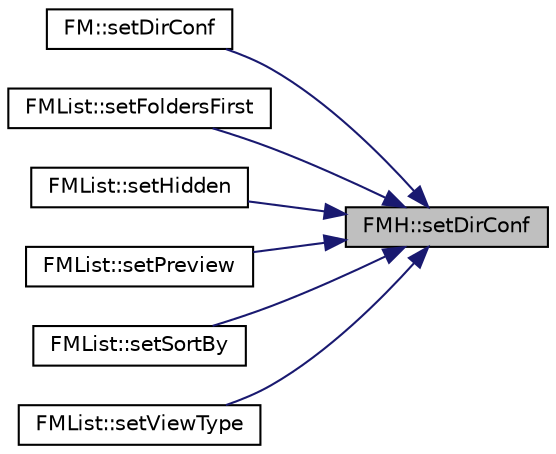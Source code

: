digraph "FMH::setDirConf"
{
 // INTERACTIVE_SVG=YES
 // LATEX_PDF_SIZE
  edge [fontname="Helvetica",fontsize="10",labelfontname="Helvetica",labelfontsize="10"];
  node [fontname="Helvetica",fontsize="10",shape=record];
  rankdir="RL";
  Node226 [label="FMH::setDirConf",height=0.2,width=0.4,color="black", fillcolor="grey75", style="filled", fontcolor="black",tooltip=" "];
  Node226 -> Node227 [dir="back",color="midnightblue",fontsize="10",style="solid",fontname="Helvetica"];
  Node227 [label="FM::setDirConf",height=0.2,width=0.4,color="black", fillcolor="white", style="filled",URL="$class_f_m.html#a5a27537c4470193021e51c01b877f3bc",tooltip=" "];
  Node226 -> Node228 [dir="back",color="midnightblue",fontsize="10",style="solid",fontname="Helvetica"];
  Node228 [label="FMList::setFoldersFirst",height=0.2,width=0.4,color="black", fillcolor="white", style="filled",URL="$class_f_m_list.html#a866b60ac9f3916b8382704a0a1c31d51",tooltip=" "];
  Node226 -> Node229 [dir="back",color="midnightblue",fontsize="10",style="solid",fontname="Helvetica"];
  Node229 [label="FMList::setHidden",height=0.2,width=0.4,color="black", fillcolor="white", style="filled",URL="$class_f_m_list.html#aeadbc64f290d14c2d72215bbba9b9759",tooltip=" "];
  Node226 -> Node230 [dir="back",color="midnightblue",fontsize="10",style="solid",fontname="Helvetica"];
  Node230 [label="FMList::setPreview",height=0.2,width=0.4,color="black", fillcolor="white", style="filled",URL="$class_f_m_list.html#a70d974f00408e0541c882942760b6e40",tooltip=" "];
  Node226 -> Node231 [dir="back",color="midnightblue",fontsize="10",style="solid",fontname="Helvetica"];
  Node231 [label="FMList::setSortBy",height=0.2,width=0.4,color="black", fillcolor="white", style="filled",URL="$class_f_m_list.html#adb694b12cdd5ee48124be32378a86ef7",tooltip=" "];
  Node226 -> Node232 [dir="back",color="midnightblue",fontsize="10",style="solid",fontname="Helvetica"];
  Node232 [label="FMList::setViewType",height=0.2,width=0.4,color="black", fillcolor="white", style="filled",URL="$class_f_m_list.html#aea5337e2611fe12da8a3129cb79078f8",tooltip=" "];
}
